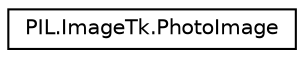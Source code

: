 digraph "Graphical Class Hierarchy"
{
 // LATEX_PDF_SIZE
  edge [fontname="Helvetica",fontsize="10",labelfontname="Helvetica",labelfontsize="10"];
  node [fontname="Helvetica",fontsize="10",shape=record];
  rankdir="LR";
  Node0 [label="PIL.ImageTk.PhotoImage",height=0.2,width=0.4,color="black", fillcolor="white", style="filled",URL="$classPIL_1_1ImageTk_1_1PhotoImage.html",tooltip=" "];
}
